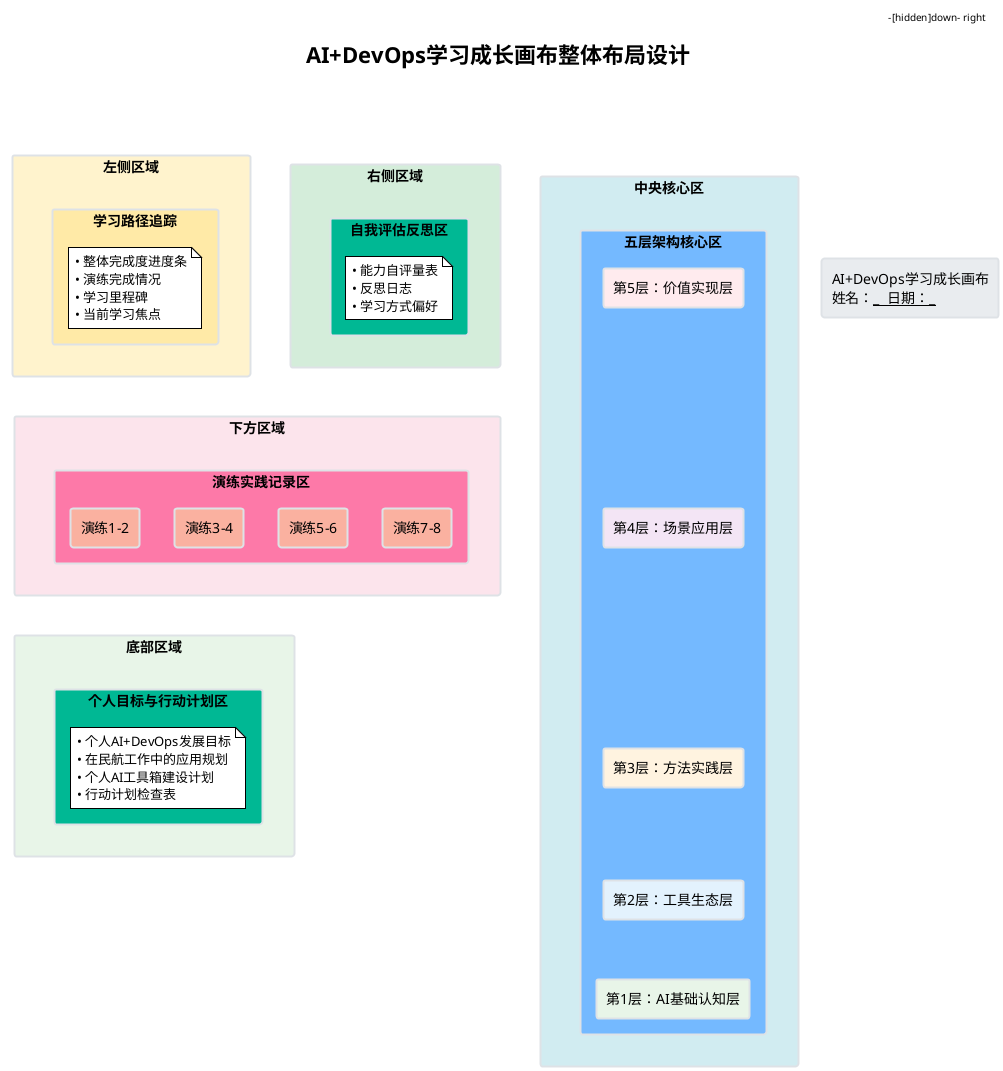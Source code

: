 @startuml AI_DevOps_Learning_Canvas_Layout
!theme plain
skinparam backgroundColor #ffffff
skinparam rectangle {
    BackgroundColor #f8f9fa
    BorderColor #dee2e6
    BorderThickness 2
}

title AI+DevOps学习成长画布整体布局设计

' 定义主要区域
rectangle "AI+DevOps学习成长画布\n姓名：_______  日期：_______" as header #e9ecef {
}

rectangle "左侧区域" as left #fff3cd {
    rectangle "学习路径追踪" as track #ffeaa7 {
        note as track_note
            • 整体完成度进度条
            • 演练完成情况
            • 学习里程碑
            • 当前学习焦点
        end note
    }
}

rectangle "中央核心区" as center #d1ecf1 {
    rectangle "五层架构核心区" as core #74b9ff {
        rectangle "第5层：价值实现层" as layer5 #ffebee
        rectangle "第4层：场景应用层" as layer4 #f3e5f5
        rectangle "第3层：方法实践层" as layer3 #fff3e0
        rectangle "第2层：工具生态层" as layer2 #e3f2fd
        rectangle "第1层：AI基础认知层" as layer1 #e8f5e8
        
        layer5 -[hidden]down- layer4
        layer4 -[hidden]down- layer3
        layer3 -[hidden]down- layer2
        layer2 -[hidden]down- layer1
    }
}

rectangle "右侧区域" as right #d4edda {
    rectangle "自我评估反思区" as reflect #00b894 {
        note as reflect_note
            • 能力自评量表
            • 反思日志
            • 学习方式偏好
        end note
    }
}

rectangle "下方区域" as bottom #fce4ec {
    rectangle "演练实践记录区" as practice #fd79a8 {
        rectangle "演练1-2" as p12 #fab1a0
        rectangle "演练3-4" as p34 #fab1a0
        rectangle "演练5-6" as p56 #fab1a0
        rectangle "演练7-8" as p78 #fab1a0
        
        p12 -[hidden]right- p34
        p34 -[hidden]right- p56
        p56 -[hidden]right- p78
    }
}

rectangle "底部区域" as footer #e8f5e8 {
    rectangle "个人目标与行动计划区" as plan #00b894 {
        note as plan_note
            • 个人AI+DevOps发展目标
            • 在民航工作中的应用规划
            • 个人AI工具箱建设计划
            • 行动计划检查表
        end note
    }
}

' 布局关系
header -[hidden]down- left
header -[hidden]down- center  
header -[hidden]down- right

left -[hidden]right- center
center -[hidden]right- right

left -[hidden]down- bottom
center -[hidden]down- bottom
right -[hidden]down- bottom

bottom -[hidden]down- footer

@enduml
